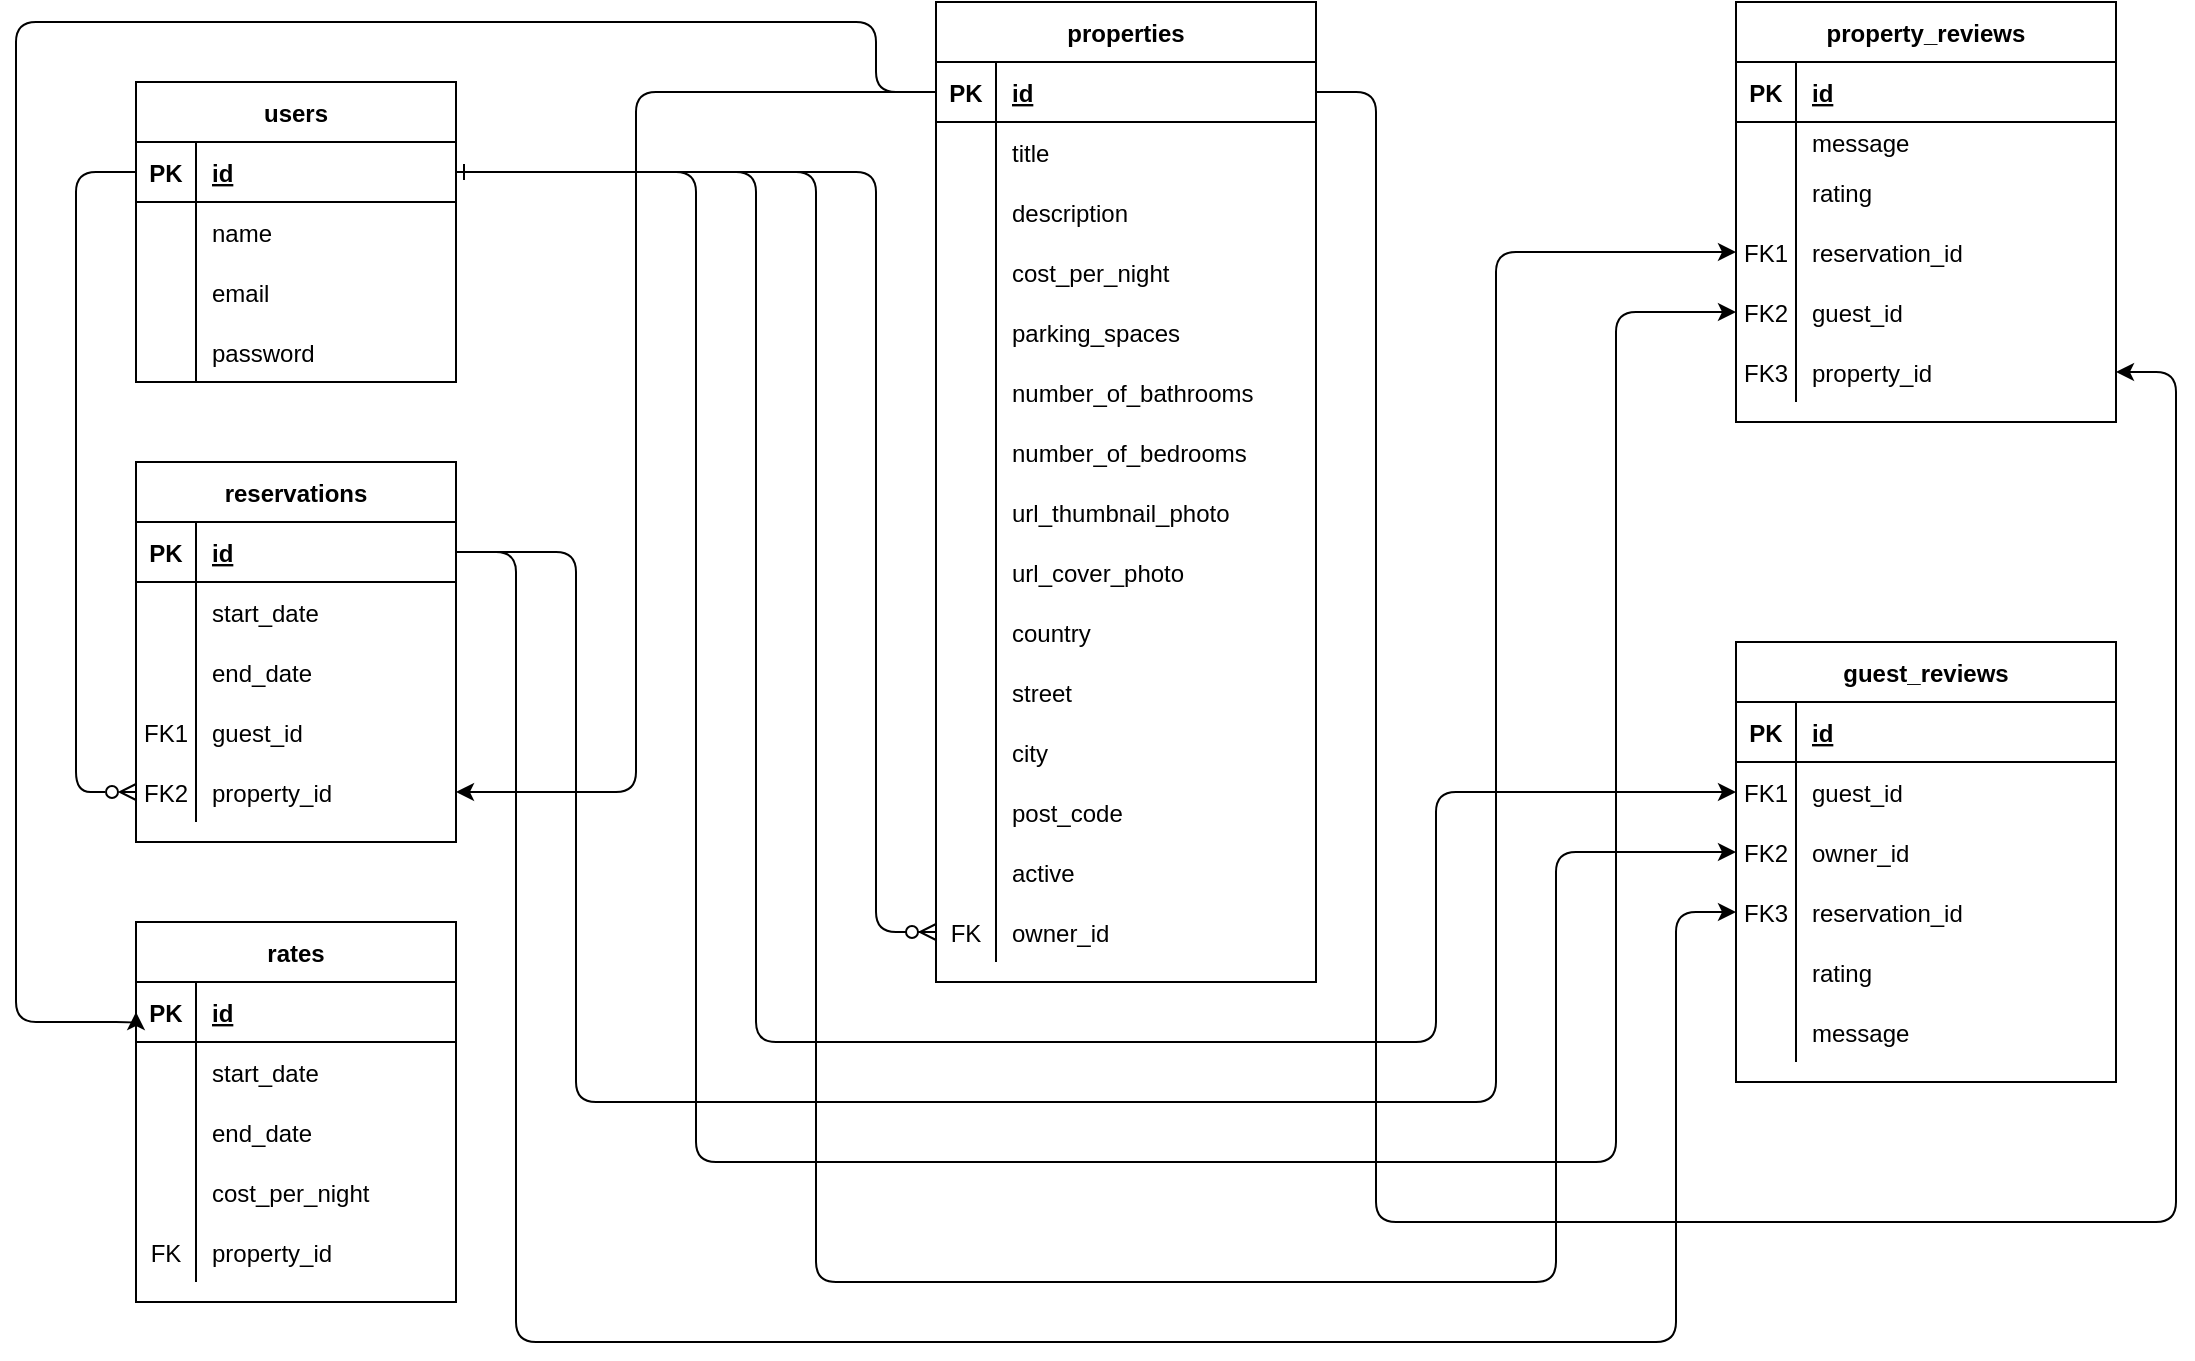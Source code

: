 <mxfile>
    <diagram id="R2lEEEUBdFMjLlhIrx00" name="Page-1">
        <mxGraphModel dx="1373" dy="667" grid="1" gridSize="10" guides="1" tooltips="1" connect="1" arrows="1" fold="1" page="1" pageScale="1" pageWidth="850" pageHeight="1100" math="0" shadow="0" extFonts="Permanent Marker^https://fonts.googleapis.com/css?family=Permanent+Marker">
            <root>
                <mxCell id="0"/>
                <mxCell id="1" parent="0"/>
                <mxCell id="C60WaBhR1Vm3Os5SXoCP-1" value="" style="edgeStyle=orthogonalEdgeStyle;endArrow=ERzeroToMany;startArrow=ERone;endFill=1;startFill=0;entryX=0;entryY=0.5;entryDx=0;entryDy=0;rounded=1;" parent="1" source="C60WaBhR1Vm3Os5SXoCP-68" target="C60WaBhR1Vm3Os5SXoCP-45" edge="1">
                    <mxGeometry width="100" height="100" relative="1" as="geometry">
                        <mxPoint x="340" y="790" as="sourcePoint"/>
                        <mxPoint x="440" y="690" as="targetPoint"/>
                        <Array as="points">
                            <mxPoint x="450" y="165"/>
                            <mxPoint x="450" y="545"/>
                        </Array>
                    </mxGeometry>
                </mxCell>
                <mxCell id="C60WaBhR1Vm3Os5SXoCP-2" value="properties" style="shape=table;startSize=30;container=1;collapsible=1;childLayout=tableLayout;fixedRows=1;rowLines=0;fontStyle=1;align=center;resizeLast=1;" parent="1" vertex="1">
                    <mxGeometry x="480" y="80" width="190" height="490" as="geometry"/>
                </mxCell>
                <mxCell id="C60WaBhR1Vm3Os5SXoCP-3" value="" style="shape=partialRectangle;collapsible=0;dropTarget=0;pointerEvents=0;fillColor=none;points=[[0,0.5],[1,0.5]];portConstraint=eastwest;top=0;left=0;right=0;bottom=1;" parent="C60WaBhR1Vm3Os5SXoCP-2" vertex="1">
                    <mxGeometry y="30" width="190" height="30" as="geometry"/>
                </mxCell>
                <mxCell id="C60WaBhR1Vm3Os5SXoCP-4" value="PK" style="shape=partialRectangle;overflow=hidden;connectable=0;fillColor=none;top=0;left=0;bottom=0;right=0;fontStyle=1;" parent="C60WaBhR1Vm3Os5SXoCP-3" vertex="1">
                    <mxGeometry width="30" height="30" as="geometry">
                        <mxRectangle width="30" height="30" as="alternateBounds"/>
                    </mxGeometry>
                </mxCell>
                <mxCell id="C60WaBhR1Vm3Os5SXoCP-5" value="id" style="shape=partialRectangle;overflow=hidden;connectable=0;fillColor=none;top=0;left=0;bottom=0;right=0;align=left;spacingLeft=6;fontStyle=5;" parent="C60WaBhR1Vm3Os5SXoCP-3" vertex="1">
                    <mxGeometry x="30" width="160" height="30" as="geometry">
                        <mxRectangle width="160" height="30" as="alternateBounds"/>
                    </mxGeometry>
                </mxCell>
                <mxCell id="C60WaBhR1Vm3Os5SXoCP-6" value="" style="shape=partialRectangle;collapsible=0;dropTarget=0;pointerEvents=0;fillColor=none;points=[[0,0.5],[1,0.5]];portConstraint=eastwest;top=0;left=0;right=0;bottom=0;" parent="C60WaBhR1Vm3Os5SXoCP-2" vertex="1">
                    <mxGeometry y="60" width="190" height="30" as="geometry"/>
                </mxCell>
                <mxCell id="C60WaBhR1Vm3Os5SXoCP-7" value="" style="shape=partialRectangle;overflow=hidden;connectable=0;fillColor=none;top=0;left=0;bottom=0;right=0;" parent="C60WaBhR1Vm3Os5SXoCP-6" vertex="1">
                    <mxGeometry width="30" height="30" as="geometry">
                        <mxRectangle width="30" height="30" as="alternateBounds"/>
                    </mxGeometry>
                </mxCell>
                <mxCell id="C60WaBhR1Vm3Os5SXoCP-8" value="title" style="shape=partialRectangle;overflow=hidden;connectable=0;fillColor=none;top=0;left=0;bottom=0;right=0;align=left;spacingLeft=6;" parent="C60WaBhR1Vm3Os5SXoCP-6" vertex="1">
                    <mxGeometry x="30" width="160" height="30" as="geometry">
                        <mxRectangle width="160" height="30" as="alternateBounds"/>
                    </mxGeometry>
                </mxCell>
                <mxCell id="C60WaBhR1Vm3Os5SXoCP-9" value="" style="shape=partialRectangle;collapsible=0;dropTarget=0;pointerEvents=0;fillColor=none;points=[[0,0.5],[1,0.5]];portConstraint=eastwest;top=0;left=0;right=0;bottom=0;" parent="C60WaBhR1Vm3Os5SXoCP-2" vertex="1">
                    <mxGeometry y="90" width="190" height="30" as="geometry"/>
                </mxCell>
                <mxCell id="C60WaBhR1Vm3Os5SXoCP-10" value="" style="shape=partialRectangle;overflow=hidden;connectable=0;fillColor=none;top=0;left=0;bottom=0;right=0;" parent="C60WaBhR1Vm3Os5SXoCP-9" vertex="1">
                    <mxGeometry width="30" height="30" as="geometry">
                        <mxRectangle width="30" height="30" as="alternateBounds"/>
                    </mxGeometry>
                </mxCell>
                <mxCell id="C60WaBhR1Vm3Os5SXoCP-11" value="description" style="shape=partialRectangle;overflow=hidden;connectable=0;fillColor=none;top=0;left=0;bottom=0;right=0;align=left;spacingLeft=6;" parent="C60WaBhR1Vm3Os5SXoCP-9" vertex="1">
                    <mxGeometry x="30" width="160" height="30" as="geometry">
                        <mxRectangle width="160" height="30" as="alternateBounds"/>
                    </mxGeometry>
                </mxCell>
                <mxCell id="C60WaBhR1Vm3Os5SXoCP-12" value="" style="shape=partialRectangle;collapsible=0;dropTarget=0;pointerEvents=0;fillColor=none;points=[[0,0.5],[1,0.5]];portConstraint=eastwest;top=0;left=0;right=0;bottom=0;" parent="C60WaBhR1Vm3Os5SXoCP-2" vertex="1">
                    <mxGeometry y="120" width="190" height="30" as="geometry"/>
                </mxCell>
                <mxCell id="C60WaBhR1Vm3Os5SXoCP-13" value="" style="shape=partialRectangle;overflow=hidden;connectable=0;fillColor=none;top=0;left=0;bottom=0;right=0;" parent="C60WaBhR1Vm3Os5SXoCP-12" vertex="1">
                    <mxGeometry width="30" height="30" as="geometry">
                        <mxRectangle width="30" height="30" as="alternateBounds"/>
                    </mxGeometry>
                </mxCell>
                <mxCell id="C60WaBhR1Vm3Os5SXoCP-14" value="cost_per_night" style="shape=partialRectangle;overflow=hidden;connectable=0;fillColor=none;top=0;left=0;bottom=0;right=0;align=left;spacingLeft=6;" parent="C60WaBhR1Vm3Os5SXoCP-12" vertex="1">
                    <mxGeometry x="30" width="160" height="30" as="geometry">
                        <mxRectangle width="160" height="30" as="alternateBounds"/>
                    </mxGeometry>
                </mxCell>
                <mxCell id="C60WaBhR1Vm3Os5SXoCP-15" value="" style="shape=partialRectangle;collapsible=0;dropTarget=0;pointerEvents=0;fillColor=none;points=[[0,0.5],[1,0.5]];portConstraint=eastwest;top=0;left=0;right=0;bottom=0;" parent="C60WaBhR1Vm3Os5SXoCP-2" vertex="1">
                    <mxGeometry y="150" width="190" height="30" as="geometry"/>
                </mxCell>
                <mxCell id="C60WaBhR1Vm3Os5SXoCP-16" value="" style="shape=partialRectangle;overflow=hidden;connectable=0;fillColor=none;top=0;left=0;bottom=0;right=0;" parent="C60WaBhR1Vm3Os5SXoCP-15" vertex="1">
                    <mxGeometry width="30" height="30" as="geometry">
                        <mxRectangle width="30" height="30" as="alternateBounds"/>
                    </mxGeometry>
                </mxCell>
                <mxCell id="C60WaBhR1Vm3Os5SXoCP-17" value="parking_spaces" style="shape=partialRectangle;overflow=hidden;connectable=0;fillColor=none;top=0;left=0;bottom=0;right=0;align=left;spacingLeft=6;" parent="C60WaBhR1Vm3Os5SXoCP-15" vertex="1">
                    <mxGeometry x="30" width="160" height="30" as="geometry">
                        <mxRectangle width="160" height="30" as="alternateBounds"/>
                    </mxGeometry>
                </mxCell>
                <mxCell id="C60WaBhR1Vm3Os5SXoCP-18" value="" style="shape=partialRectangle;collapsible=0;dropTarget=0;pointerEvents=0;fillColor=none;points=[[0,0.5],[1,0.5]];portConstraint=eastwest;top=0;left=0;right=0;bottom=0;" parent="C60WaBhR1Vm3Os5SXoCP-2" vertex="1">
                    <mxGeometry y="180" width="190" height="30" as="geometry"/>
                </mxCell>
                <mxCell id="C60WaBhR1Vm3Os5SXoCP-19" value="" style="shape=partialRectangle;overflow=hidden;connectable=0;fillColor=none;top=0;left=0;bottom=0;right=0;" parent="C60WaBhR1Vm3Os5SXoCP-18" vertex="1">
                    <mxGeometry width="30" height="30" as="geometry">
                        <mxRectangle width="30" height="30" as="alternateBounds"/>
                    </mxGeometry>
                </mxCell>
                <mxCell id="C60WaBhR1Vm3Os5SXoCP-20" value="number_of_bathrooms" style="shape=partialRectangle;overflow=hidden;connectable=0;fillColor=none;top=0;left=0;bottom=0;right=0;align=left;spacingLeft=6;" parent="C60WaBhR1Vm3Os5SXoCP-18" vertex="1">
                    <mxGeometry x="30" width="160" height="30" as="geometry">
                        <mxRectangle width="160" height="30" as="alternateBounds"/>
                    </mxGeometry>
                </mxCell>
                <mxCell id="C60WaBhR1Vm3Os5SXoCP-21" value="" style="shape=partialRectangle;collapsible=0;dropTarget=0;pointerEvents=0;fillColor=none;points=[[0,0.5],[1,0.5]];portConstraint=eastwest;top=0;left=0;right=0;bottom=0;" parent="C60WaBhR1Vm3Os5SXoCP-2" vertex="1">
                    <mxGeometry y="210" width="190" height="30" as="geometry"/>
                </mxCell>
                <mxCell id="C60WaBhR1Vm3Os5SXoCP-22" value="" style="shape=partialRectangle;overflow=hidden;connectable=0;fillColor=none;top=0;left=0;bottom=0;right=0;" parent="C60WaBhR1Vm3Os5SXoCP-21" vertex="1">
                    <mxGeometry width="30" height="30" as="geometry">
                        <mxRectangle width="30" height="30" as="alternateBounds"/>
                    </mxGeometry>
                </mxCell>
                <mxCell id="C60WaBhR1Vm3Os5SXoCP-23" value="number_of_bedrooms" style="shape=partialRectangle;overflow=hidden;connectable=0;fillColor=none;top=0;left=0;bottom=0;right=0;align=left;spacingLeft=6;" parent="C60WaBhR1Vm3Os5SXoCP-21" vertex="1">
                    <mxGeometry x="30" width="160" height="30" as="geometry">
                        <mxRectangle width="160" height="30" as="alternateBounds"/>
                    </mxGeometry>
                </mxCell>
                <mxCell id="C60WaBhR1Vm3Os5SXoCP-24" value="" style="shape=partialRectangle;collapsible=0;dropTarget=0;pointerEvents=0;fillColor=none;points=[[0,0.5],[1,0.5]];portConstraint=eastwest;top=0;left=0;right=0;bottom=0;" parent="C60WaBhR1Vm3Os5SXoCP-2" vertex="1">
                    <mxGeometry y="240" width="190" height="30" as="geometry"/>
                </mxCell>
                <mxCell id="C60WaBhR1Vm3Os5SXoCP-25" value="" style="shape=partialRectangle;overflow=hidden;connectable=0;fillColor=none;top=0;left=0;bottom=0;right=0;" parent="C60WaBhR1Vm3Os5SXoCP-24" vertex="1">
                    <mxGeometry width="30" height="30" as="geometry">
                        <mxRectangle width="30" height="30" as="alternateBounds"/>
                    </mxGeometry>
                </mxCell>
                <mxCell id="C60WaBhR1Vm3Os5SXoCP-26" value="url_thumbnail_photo" style="shape=partialRectangle;overflow=hidden;connectable=0;fillColor=none;top=0;left=0;bottom=0;right=0;align=left;spacingLeft=6;" parent="C60WaBhR1Vm3Os5SXoCP-24" vertex="1">
                    <mxGeometry x="30" width="160" height="30" as="geometry">
                        <mxRectangle width="160" height="30" as="alternateBounds"/>
                    </mxGeometry>
                </mxCell>
                <mxCell id="C60WaBhR1Vm3Os5SXoCP-27" value="" style="shape=partialRectangle;collapsible=0;dropTarget=0;pointerEvents=0;fillColor=none;points=[[0,0.5],[1,0.5]];portConstraint=eastwest;top=0;left=0;right=0;bottom=0;" parent="C60WaBhR1Vm3Os5SXoCP-2" vertex="1">
                    <mxGeometry y="270" width="190" height="30" as="geometry"/>
                </mxCell>
                <mxCell id="C60WaBhR1Vm3Os5SXoCP-28" value="" style="shape=partialRectangle;overflow=hidden;connectable=0;fillColor=none;top=0;left=0;bottom=0;right=0;" parent="C60WaBhR1Vm3Os5SXoCP-27" vertex="1">
                    <mxGeometry width="30" height="30" as="geometry">
                        <mxRectangle width="30" height="30" as="alternateBounds"/>
                    </mxGeometry>
                </mxCell>
                <mxCell id="C60WaBhR1Vm3Os5SXoCP-29" value="url_cover_photo" style="shape=partialRectangle;overflow=hidden;connectable=0;fillColor=none;top=0;left=0;bottom=0;right=0;align=left;spacingLeft=6;" parent="C60WaBhR1Vm3Os5SXoCP-27" vertex="1">
                    <mxGeometry x="30" width="160" height="30" as="geometry">
                        <mxRectangle width="160" height="30" as="alternateBounds"/>
                    </mxGeometry>
                </mxCell>
                <mxCell id="C60WaBhR1Vm3Os5SXoCP-30" value="" style="shape=partialRectangle;collapsible=0;dropTarget=0;pointerEvents=0;fillColor=none;points=[[0,0.5],[1,0.5]];portConstraint=eastwest;top=0;left=0;right=0;bottom=0;" parent="C60WaBhR1Vm3Os5SXoCP-2" vertex="1">
                    <mxGeometry y="300" width="190" height="30" as="geometry"/>
                </mxCell>
                <mxCell id="C60WaBhR1Vm3Os5SXoCP-31" value="" style="shape=partialRectangle;overflow=hidden;connectable=0;fillColor=none;top=0;left=0;bottom=0;right=0;" parent="C60WaBhR1Vm3Os5SXoCP-30" vertex="1">
                    <mxGeometry width="30" height="30" as="geometry">
                        <mxRectangle width="30" height="30" as="alternateBounds"/>
                    </mxGeometry>
                </mxCell>
                <mxCell id="C60WaBhR1Vm3Os5SXoCP-32" value="country" style="shape=partialRectangle;overflow=hidden;connectable=0;fillColor=none;top=0;left=0;bottom=0;right=0;align=left;spacingLeft=6;" parent="C60WaBhR1Vm3Os5SXoCP-30" vertex="1">
                    <mxGeometry x="30" width="160" height="30" as="geometry">
                        <mxRectangle width="160" height="30" as="alternateBounds"/>
                    </mxGeometry>
                </mxCell>
                <mxCell id="C60WaBhR1Vm3Os5SXoCP-33" value="" style="shape=partialRectangle;collapsible=0;dropTarget=0;pointerEvents=0;fillColor=none;points=[[0,0.5],[1,0.5]];portConstraint=eastwest;top=0;left=0;right=0;bottom=0;" parent="C60WaBhR1Vm3Os5SXoCP-2" vertex="1">
                    <mxGeometry y="330" width="190" height="30" as="geometry"/>
                </mxCell>
                <mxCell id="C60WaBhR1Vm3Os5SXoCP-34" value="" style="shape=partialRectangle;overflow=hidden;connectable=0;fillColor=none;top=0;left=0;bottom=0;right=0;" parent="C60WaBhR1Vm3Os5SXoCP-33" vertex="1">
                    <mxGeometry width="30" height="30" as="geometry">
                        <mxRectangle width="30" height="30" as="alternateBounds"/>
                    </mxGeometry>
                </mxCell>
                <mxCell id="C60WaBhR1Vm3Os5SXoCP-35" value="street" style="shape=partialRectangle;overflow=hidden;connectable=0;fillColor=none;top=0;left=0;bottom=0;right=0;align=left;spacingLeft=6;" parent="C60WaBhR1Vm3Os5SXoCP-33" vertex="1">
                    <mxGeometry x="30" width="160" height="30" as="geometry">
                        <mxRectangle width="160" height="30" as="alternateBounds"/>
                    </mxGeometry>
                </mxCell>
                <mxCell id="C60WaBhR1Vm3Os5SXoCP-36" value="" style="shape=partialRectangle;collapsible=0;dropTarget=0;pointerEvents=0;fillColor=none;points=[[0,0.5],[1,0.5]];portConstraint=eastwest;top=0;left=0;right=0;bottom=0;" parent="C60WaBhR1Vm3Os5SXoCP-2" vertex="1">
                    <mxGeometry y="360" width="190" height="30" as="geometry"/>
                </mxCell>
                <mxCell id="C60WaBhR1Vm3Os5SXoCP-37" value="" style="shape=partialRectangle;overflow=hidden;connectable=0;fillColor=none;top=0;left=0;bottom=0;right=0;" parent="C60WaBhR1Vm3Os5SXoCP-36" vertex="1">
                    <mxGeometry width="30" height="30" as="geometry">
                        <mxRectangle width="30" height="30" as="alternateBounds"/>
                    </mxGeometry>
                </mxCell>
                <mxCell id="C60WaBhR1Vm3Os5SXoCP-38" value="city" style="shape=partialRectangle;overflow=hidden;connectable=0;fillColor=none;top=0;left=0;bottom=0;right=0;align=left;spacingLeft=6;" parent="C60WaBhR1Vm3Os5SXoCP-36" vertex="1">
                    <mxGeometry x="30" width="160" height="30" as="geometry">
                        <mxRectangle width="160" height="30" as="alternateBounds"/>
                    </mxGeometry>
                </mxCell>
                <mxCell id="C60WaBhR1Vm3Os5SXoCP-39" value="" style="shape=partialRectangle;collapsible=0;dropTarget=0;pointerEvents=0;fillColor=none;points=[[0,0.5],[1,0.5]];portConstraint=eastwest;top=0;left=0;right=0;bottom=0;" parent="C60WaBhR1Vm3Os5SXoCP-2" vertex="1">
                    <mxGeometry y="390" width="190" height="30" as="geometry"/>
                </mxCell>
                <mxCell id="C60WaBhR1Vm3Os5SXoCP-40" value="" style="shape=partialRectangle;overflow=hidden;connectable=0;fillColor=none;top=0;left=0;bottom=0;right=0;" parent="C60WaBhR1Vm3Os5SXoCP-39" vertex="1">
                    <mxGeometry width="30" height="30" as="geometry">
                        <mxRectangle width="30" height="30" as="alternateBounds"/>
                    </mxGeometry>
                </mxCell>
                <mxCell id="C60WaBhR1Vm3Os5SXoCP-41" value="post_code" style="shape=partialRectangle;overflow=hidden;connectable=0;fillColor=none;top=0;left=0;bottom=0;right=0;align=left;spacingLeft=6;" parent="C60WaBhR1Vm3Os5SXoCP-39" vertex="1">
                    <mxGeometry x="30" width="160" height="30" as="geometry">
                        <mxRectangle width="160" height="30" as="alternateBounds"/>
                    </mxGeometry>
                </mxCell>
                <mxCell id="C60WaBhR1Vm3Os5SXoCP-42" value="" style="shape=partialRectangle;collapsible=0;dropTarget=0;pointerEvents=0;fillColor=none;points=[[0,0.5],[1,0.5]];portConstraint=eastwest;top=0;left=0;right=0;bottom=0;" parent="C60WaBhR1Vm3Os5SXoCP-2" vertex="1">
                    <mxGeometry y="420" width="190" height="30" as="geometry"/>
                </mxCell>
                <mxCell id="C60WaBhR1Vm3Os5SXoCP-43" value="" style="shape=partialRectangle;overflow=hidden;connectable=0;fillColor=none;top=0;left=0;bottom=0;right=0;" parent="C60WaBhR1Vm3Os5SXoCP-42" vertex="1">
                    <mxGeometry width="30" height="30" as="geometry">
                        <mxRectangle width="30" height="30" as="alternateBounds"/>
                    </mxGeometry>
                </mxCell>
                <mxCell id="C60WaBhR1Vm3Os5SXoCP-44" value="active" style="shape=partialRectangle;overflow=hidden;connectable=0;fillColor=none;top=0;left=0;bottom=0;right=0;align=left;spacingLeft=6;" parent="C60WaBhR1Vm3Os5SXoCP-42" vertex="1">
                    <mxGeometry x="30" width="160" height="30" as="geometry">
                        <mxRectangle width="160" height="30" as="alternateBounds"/>
                    </mxGeometry>
                </mxCell>
                <mxCell id="C60WaBhR1Vm3Os5SXoCP-45" value="" style="shape=partialRectangle;collapsible=0;dropTarget=0;pointerEvents=0;fillColor=none;points=[[0,0.5],[1,0.5]];portConstraint=eastwest;top=0;left=0;right=0;bottom=0;" parent="C60WaBhR1Vm3Os5SXoCP-2" vertex="1">
                    <mxGeometry y="450" width="190" height="30" as="geometry"/>
                </mxCell>
                <mxCell id="C60WaBhR1Vm3Os5SXoCP-46" value="FK" style="shape=partialRectangle;overflow=hidden;connectable=0;fillColor=none;top=0;left=0;bottom=0;right=0;" parent="C60WaBhR1Vm3Os5SXoCP-45" vertex="1">
                    <mxGeometry width="30" height="30" as="geometry">
                        <mxRectangle width="30" height="30" as="alternateBounds"/>
                    </mxGeometry>
                </mxCell>
                <mxCell id="C60WaBhR1Vm3Os5SXoCP-47" value="owner_id" style="shape=partialRectangle;overflow=hidden;connectable=0;fillColor=none;top=0;left=0;bottom=0;right=0;align=left;spacingLeft=6;" parent="C60WaBhR1Vm3Os5SXoCP-45" vertex="1">
                    <mxGeometry x="30" width="160" height="30" as="geometry">
                        <mxRectangle width="160" height="30" as="alternateBounds"/>
                    </mxGeometry>
                </mxCell>
                <mxCell id="C60WaBhR1Vm3Os5SXoCP-48" value="property_reviews" style="shape=table;startSize=30;container=1;collapsible=1;childLayout=tableLayout;fixedRows=1;rowLines=0;fontStyle=1;align=center;resizeLast=1;" parent="1" vertex="1">
                    <mxGeometry x="880" y="80" width="190" height="210" as="geometry"/>
                </mxCell>
                <mxCell id="C60WaBhR1Vm3Os5SXoCP-49" value="" style="shape=partialRectangle;collapsible=0;dropTarget=0;pointerEvents=0;fillColor=none;points=[[0,0.5],[1,0.5]];portConstraint=eastwest;top=0;left=0;right=0;bottom=1;" parent="C60WaBhR1Vm3Os5SXoCP-48" vertex="1">
                    <mxGeometry y="30" width="190" height="30" as="geometry"/>
                </mxCell>
                <mxCell id="C60WaBhR1Vm3Os5SXoCP-50" value="PK" style="shape=partialRectangle;overflow=hidden;connectable=0;fillColor=none;top=0;left=0;bottom=0;right=0;fontStyle=1;" parent="C60WaBhR1Vm3Os5SXoCP-49" vertex="1">
                    <mxGeometry width="30" height="30" as="geometry">
                        <mxRectangle width="30" height="30" as="alternateBounds"/>
                    </mxGeometry>
                </mxCell>
                <mxCell id="C60WaBhR1Vm3Os5SXoCP-51" value="id" style="shape=partialRectangle;overflow=hidden;connectable=0;fillColor=none;top=0;left=0;bottom=0;right=0;align=left;spacingLeft=6;fontStyle=5;" parent="C60WaBhR1Vm3Os5SXoCP-49" vertex="1">
                    <mxGeometry x="30" width="160" height="30" as="geometry">
                        <mxRectangle width="160" height="30" as="alternateBounds"/>
                    </mxGeometry>
                </mxCell>
                <mxCell id="C60WaBhR1Vm3Os5SXoCP-52" value="" style="shape=partialRectangle;collapsible=0;dropTarget=0;pointerEvents=0;fillColor=none;points=[[0,0.5],[1,0.5]];portConstraint=eastwest;top=0;left=0;right=0;bottom=0;" parent="C60WaBhR1Vm3Os5SXoCP-48" vertex="1">
                    <mxGeometry y="60" width="190" height="20" as="geometry"/>
                </mxCell>
                <mxCell id="C60WaBhR1Vm3Os5SXoCP-53" value="" style="shape=partialRectangle;overflow=hidden;connectable=0;fillColor=none;top=0;left=0;bottom=0;right=0;" parent="C60WaBhR1Vm3Os5SXoCP-52" vertex="1">
                    <mxGeometry width="30" height="20" as="geometry">
                        <mxRectangle width="30" height="20" as="alternateBounds"/>
                    </mxGeometry>
                </mxCell>
                <mxCell id="C60WaBhR1Vm3Os5SXoCP-54" value="message" style="shape=partialRectangle;overflow=hidden;connectable=0;fillColor=none;top=0;left=0;bottom=0;right=0;align=left;spacingLeft=6;" parent="C60WaBhR1Vm3Os5SXoCP-52" vertex="1">
                    <mxGeometry x="30" width="160" height="20" as="geometry">
                        <mxRectangle width="160" height="20" as="alternateBounds"/>
                    </mxGeometry>
                </mxCell>
                <mxCell id="C60WaBhR1Vm3Os5SXoCP-55" value="" style="shape=partialRectangle;collapsible=0;dropTarget=0;pointerEvents=0;fillColor=none;points=[[0,0.5],[1,0.5]];portConstraint=eastwest;top=0;left=0;right=0;bottom=0;" parent="C60WaBhR1Vm3Os5SXoCP-48" vertex="1">
                    <mxGeometry y="80" width="190" height="30" as="geometry"/>
                </mxCell>
                <mxCell id="C60WaBhR1Vm3Os5SXoCP-56" value="" style="shape=partialRectangle;overflow=hidden;connectable=0;fillColor=none;top=0;left=0;bottom=0;right=0;" parent="C60WaBhR1Vm3Os5SXoCP-55" vertex="1">
                    <mxGeometry width="30" height="30" as="geometry">
                        <mxRectangle width="30" height="30" as="alternateBounds"/>
                    </mxGeometry>
                </mxCell>
                <mxCell id="C60WaBhR1Vm3Os5SXoCP-57" value="rating" style="shape=partialRectangle;overflow=hidden;connectable=0;fillColor=none;top=0;left=0;bottom=0;right=0;align=left;spacingLeft=6;" parent="C60WaBhR1Vm3Os5SXoCP-55" vertex="1">
                    <mxGeometry x="30" width="160" height="30" as="geometry">
                        <mxRectangle width="160" height="30" as="alternateBounds"/>
                    </mxGeometry>
                </mxCell>
                <mxCell id="C60WaBhR1Vm3Os5SXoCP-58" value="" style="shape=partialRectangle;collapsible=0;dropTarget=0;pointerEvents=0;fillColor=none;points=[[0,0.5],[1,0.5]];portConstraint=eastwest;top=0;left=0;right=0;bottom=0;" parent="C60WaBhR1Vm3Os5SXoCP-48" vertex="1">
                    <mxGeometry y="110" width="190" height="30" as="geometry"/>
                </mxCell>
                <mxCell id="C60WaBhR1Vm3Os5SXoCP-59" value="FK1" style="shape=partialRectangle;overflow=hidden;connectable=0;fillColor=none;top=0;left=0;bottom=0;right=0;" parent="C60WaBhR1Vm3Os5SXoCP-58" vertex="1">
                    <mxGeometry width="30" height="30" as="geometry">
                        <mxRectangle width="30" height="30" as="alternateBounds"/>
                    </mxGeometry>
                </mxCell>
                <mxCell id="C60WaBhR1Vm3Os5SXoCP-60" value="reservation_id" style="shape=partialRectangle;overflow=hidden;connectable=0;fillColor=none;top=0;left=0;bottom=0;right=0;align=left;spacingLeft=6;" parent="C60WaBhR1Vm3Os5SXoCP-58" vertex="1">
                    <mxGeometry x="30" width="160" height="30" as="geometry">
                        <mxRectangle width="160" height="30" as="alternateBounds"/>
                    </mxGeometry>
                </mxCell>
                <mxCell id="C60WaBhR1Vm3Os5SXoCP-61" value="" style="shape=partialRectangle;collapsible=0;dropTarget=0;pointerEvents=0;fillColor=none;points=[[0,0.5],[1,0.5]];portConstraint=eastwest;top=0;left=0;right=0;bottom=0;" parent="C60WaBhR1Vm3Os5SXoCP-48" vertex="1">
                    <mxGeometry y="140" width="190" height="30" as="geometry"/>
                </mxCell>
                <mxCell id="C60WaBhR1Vm3Os5SXoCP-62" value="FK2" style="shape=partialRectangle;overflow=hidden;connectable=0;fillColor=none;top=0;left=0;bottom=0;right=0;" parent="C60WaBhR1Vm3Os5SXoCP-61" vertex="1">
                    <mxGeometry width="30" height="30" as="geometry">
                        <mxRectangle width="30" height="30" as="alternateBounds"/>
                    </mxGeometry>
                </mxCell>
                <mxCell id="C60WaBhR1Vm3Os5SXoCP-63" value="guest_id" style="shape=partialRectangle;overflow=hidden;connectable=0;fillColor=none;top=0;left=0;bottom=0;right=0;align=left;spacingLeft=6;" parent="C60WaBhR1Vm3Os5SXoCP-61" vertex="1">
                    <mxGeometry x="30" width="160" height="30" as="geometry">
                        <mxRectangle width="160" height="30" as="alternateBounds"/>
                    </mxGeometry>
                </mxCell>
                <mxCell id="C60WaBhR1Vm3Os5SXoCP-64" value="" style="shape=partialRectangle;collapsible=0;dropTarget=0;pointerEvents=0;fillColor=none;points=[[0,0.5],[1,0.5]];portConstraint=eastwest;top=0;left=0;right=0;bottom=0;" parent="C60WaBhR1Vm3Os5SXoCP-48" vertex="1">
                    <mxGeometry y="170" width="190" height="30" as="geometry"/>
                </mxCell>
                <mxCell id="C60WaBhR1Vm3Os5SXoCP-65" value="FK3" style="shape=partialRectangle;overflow=hidden;connectable=0;fillColor=none;top=0;left=0;bottom=0;right=0;" parent="C60WaBhR1Vm3Os5SXoCP-64" vertex="1">
                    <mxGeometry width="30" height="30" as="geometry">
                        <mxRectangle width="30" height="30" as="alternateBounds"/>
                    </mxGeometry>
                </mxCell>
                <mxCell id="C60WaBhR1Vm3Os5SXoCP-66" value="property_id" style="shape=partialRectangle;overflow=hidden;connectable=0;fillColor=none;top=0;left=0;bottom=0;right=0;align=left;spacingLeft=6;" parent="C60WaBhR1Vm3Os5SXoCP-64" vertex="1">
                    <mxGeometry x="30" width="160" height="30" as="geometry">
                        <mxRectangle width="160" height="30" as="alternateBounds"/>
                    </mxGeometry>
                </mxCell>
                <mxCell id="C60WaBhR1Vm3Os5SXoCP-67" value="users" style="shape=table;startSize=30;container=1;collapsible=1;childLayout=tableLayout;fixedRows=1;rowLines=0;fontStyle=1;align=center;resizeLast=1;" parent="1" vertex="1">
                    <mxGeometry x="80" y="120" width="160" height="150" as="geometry"/>
                </mxCell>
                <mxCell id="C60WaBhR1Vm3Os5SXoCP-68" value="" style="shape=partialRectangle;collapsible=0;dropTarget=0;pointerEvents=0;fillColor=none;points=[[0,0.5],[1,0.5]];portConstraint=eastwest;top=0;left=0;right=0;bottom=1;" parent="C60WaBhR1Vm3Os5SXoCP-67" vertex="1">
                    <mxGeometry y="30" width="160" height="30" as="geometry"/>
                </mxCell>
                <mxCell id="C60WaBhR1Vm3Os5SXoCP-69" value="PK" style="shape=partialRectangle;overflow=hidden;connectable=0;fillColor=none;top=0;left=0;bottom=0;right=0;fontStyle=1;" parent="C60WaBhR1Vm3Os5SXoCP-68" vertex="1">
                    <mxGeometry width="30" height="30" as="geometry">
                        <mxRectangle width="30" height="30" as="alternateBounds"/>
                    </mxGeometry>
                </mxCell>
                <mxCell id="C60WaBhR1Vm3Os5SXoCP-70" value="id" style="shape=partialRectangle;overflow=hidden;connectable=0;fillColor=none;top=0;left=0;bottom=0;right=0;align=left;spacingLeft=6;fontStyle=5;" parent="C60WaBhR1Vm3Os5SXoCP-68" vertex="1">
                    <mxGeometry x="30" width="130" height="30" as="geometry">
                        <mxRectangle width="130" height="30" as="alternateBounds"/>
                    </mxGeometry>
                </mxCell>
                <mxCell id="C60WaBhR1Vm3Os5SXoCP-71" value="" style="shape=partialRectangle;collapsible=0;dropTarget=0;pointerEvents=0;fillColor=none;points=[[0,0.5],[1,0.5]];portConstraint=eastwest;top=0;left=0;right=0;bottom=0;" parent="C60WaBhR1Vm3Os5SXoCP-67" vertex="1">
                    <mxGeometry y="60" width="160" height="30" as="geometry"/>
                </mxCell>
                <mxCell id="C60WaBhR1Vm3Os5SXoCP-72" value="" style="shape=partialRectangle;overflow=hidden;connectable=0;fillColor=none;top=0;left=0;bottom=0;right=0;" parent="C60WaBhR1Vm3Os5SXoCP-71" vertex="1">
                    <mxGeometry width="30" height="30" as="geometry">
                        <mxRectangle width="30" height="30" as="alternateBounds"/>
                    </mxGeometry>
                </mxCell>
                <mxCell id="C60WaBhR1Vm3Os5SXoCP-73" value="name" style="shape=partialRectangle;overflow=hidden;connectable=0;fillColor=none;top=0;left=0;bottom=0;right=0;align=left;spacingLeft=6;" parent="C60WaBhR1Vm3Os5SXoCP-71" vertex="1">
                    <mxGeometry x="30" width="130" height="30" as="geometry">
                        <mxRectangle width="130" height="30" as="alternateBounds"/>
                    </mxGeometry>
                </mxCell>
                <mxCell id="C60WaBhR1Vm3Os5SXoCP-74" value="" style="shape=partialRectangle;collapsible=0;dropTarget=0;pointerEvents=0;fillColor=none;points=[[0,0.5],[1,0.5]];portConstraint=eastwest;top=0;left=0;right=0;bottom=0;" parent="C60WaBhR1Vm3Os5SXoCP-67" vertex="1">
                    <mxGeometry y="90" width="160" height="30" as="geometry"/>
                </mxCell>
                <mxCell id="C60WaBhR1Vm3Os5SXoCP-75" value="" style="shape=partialRectangle;overflow=hidden;connectable=0;fillColor=none;top=0;left=0;bottom=0;right=0;" parent="C60WaBhR1Vm3Os5SXoCP-74" vertex="1">
                    <mxGeometry width="30" height="30" as="geometry">
                        <mxRectangle width="30" height="30" as="alternateBounds"/>
                    </mxGeometry>
                </mxCell>
                <mxCell id="C60WaBhR1Vm3Os5SXoCP-76" value="email" style="shape=partialRectangle;overflow=hidden;connectable=0;fillColor=none;top=0;left=0;bottom=0;right=0;align=left;spacingLeft=6;" parent="C60WaBhR1Vm3Os5SXoCP-74" vertex="1">
                    <mxGeometry x="30" width="130" height="30" as="geometry">
                        <mxRectangle width="130" height="30" as="alternateBounds"/>
                    </mxGeometry>
                </mxCell>
                <mxCell id="C60WaBhR1Vm3Os5SXoCP-77" value="" style="shape=partialRectangle;collapsible=0;dropTarget=0;pointerEvents=0;fillColor=none;points=[[0,0.5],[1,0.5]];portConstraint=eastwest;top=0;left=0;right=0;bottom=0;" parent="C60WaBhR1Vm3Os5SXoCP-67" vertex="1">
                    <mxGeometry y="120" width="160" height="30" as="geometry"/>
                </mxCell>
                <mxCell id="C60WaBhR1Vm3Os5SXoCP-78" value="" style="shape=partialRectangle;overflow=hidden;connectable=0;fillColor=none;top=0;left=0;bottom=0;right=0;" parent="C60WaBhR1Vm3Os5SXoCP-77" vertex="1">
                    <mxGeometry width="30" height="30" as="geometry">
                        <mxRectangle width="30" height="30" as="alternateBounds"/>
                    </mxGeometry>
                </mxCell>
                <mxCell id="C60WaBhR1Vm3Os5SXoCP-79" value="password" style="shape=partialRectangle;overflow=hidden;connectable=0;fillColor=none;top=0;left=0;bottom=0;right=0;align=left;spacingLeft=6;" parent="C60WaBhR1Vm3Os5SXoCP-77" vertex="1">
                    <mxGeometry x="30" width="130" height="30" as="geometry">
                        <mxRectangle width="130" height="30" as="alternateBounds"/>
                    </mxGeometry>
                </mxCell>
                <mxCell id="C60WaBhR1Vm3Os5SXoCP-80" value="reservations" style="shape=table;startSize=30;container=1;collapsible=1;childLayout=tableLayout;fixedRows=1;rowLines=0;fontStyle=1;align=center;resizeLast=1;" parent="1" vertex="1">
                    <mxGeometry x="80" y="310" width="160" height="190" as="geometry"/>
                </mxCell>
                <mxCell id="C60WaBhR1Vm3Os5SXoCP-81" value="" style="shape=partialRectangle;collapsible=0;dropTarget=0;pointerEvents=0;fillColor=none;points=[[0,0.5],[1,0.5]];portConstraint=eastwest;top=0;left=0;right=0;bottom=1;" parent="C60WaBhR1Vm3Os5SXoCP-80" vertex="1">
                    <mxGeometry y="30" width="160" height="30" as="geometry"/>
                </mxCell>
                <mxCell id="C60WaBhR1Vm3Os5SXoCP-82" value="PK" style="shape=partialRectangle;overflow=hidden;connectable=0;fillColor=none;top=0;left=0;bottom=0;right=0;fontStyle=1;" parent="C60WaBhR1Vm3Os5SXoCP-81" vertex="1">
                    <mxGeometry width="30" height="30" as="geometry">
                        <mxRectangle width="30" height="30" as="alternateBounds"/>
                    </mxGeometry>
                </mxCell>
                <mxCell id="C60WaBhR1Vm3Os5SXoCP-83" value="id" style="shape=partialRectangle;overflow=hidden;connectable=0;fillColor=none;top=0;left=0;bottom=0;right=0;align=left;spacingLeft=6;fontStyle=5;" parent="C60WaBhR1Vm3Os5SXoCP-81" vertex="1">
                    <mxGeometry x="30" width="130" height="30" as="geometry">
                        <mxRectangle width="130" height="30" as="alternateBounds"/>
                    </mxGeometry>
                </mxCell>
                <mxCell id="C60WaBhR1Vm3Os5SXoCP-84" value="" style="shape=partialRectangle;collapsible=0;dropTarget=0;pointerEvents=0;fillColor=none;points=[[0,0.5],[1,0.5]];portConstraint=eastwest;top=0;left=0;right=0;bottom=0;" parent="C60WaBhR1Vm3Os5SXoCP-80" vertex="1">
                    <mxGeometry y="60" width="160" height="30" as="geometry"/>
                </mxCell>
                <mxCell id="C60WaBhR1Vm3Os5SXoCP-85" value="" style="shape=partialRectangle;overflow=hidden;connectable=0;fillColor=none;top=0;left=0;bottom=0;right=0;" parent="C60WaBhR1Vm3Os5SXoCP-84" vertex="1">
                    <mxGeometry width="30" height="30" as="geometry">
                        <mxRectangle width="30" height="30" as="alternateBounds"/>
                    </mxGeometry>
                </mxCell>
                <mxCell id="C60WaBhR1Vm3Os5SXoCP-86" value="start_date" style="shape=partialRectangle;overflow=hidden;connectable=0;fillColor=none;top=0;left=0;bottom=0;right=0;align=left;spacingLeft=6;" parent="C60WaBhR1Vm3Os5SXoCP-84" vertex="1">
                    <mxGeometry x="30" width="130" height="30" as="geometry">
                        <mxRectangle width="130" height="30" as="alternateBounds"/>
                    </mxGeometry>
                </mxCell>
                <mxCell id="C60WaBhR1Vm3Os5SXoCP-87" value="" style="shape=partialRectangle;collapsible=0;dropTarget=0;pointerEvents=0;fillColor=none;points=[[0,0.5],[1,0.5]];portConstraint=eastwest;top=0;left=0;right=0;bottom=0;" parent="C60WaBhR1Vm3Os5SXoCP-80" vertex="1">
                    <mxGeometry y="90" width="160" height="30" as="geometry"/>
                </mxCell>
                <mxCell id="C60WaBhR1Vm3Os5SXoCP-88" value="" style="shape=partialRectangle;overflow=hidden;connectable=0;fillColor=none;top=0;left=0;bottom=0;right=0;" parent="C60WaBhR1Vm3Os5SXoCP-87" vertex="1">
                    <mxGeometry width="30" height="30" as="geometry">
                        <mxRectangle width="30" height="30" as="alternateBounds"/>
                    </mxGeometry>
                </mxCell>
                <mxCell id="C60WaBhR1Vm3Os5SXoCP-89" value="end_date" style="shape=partialRectangle;overflow=hidden;connectable=0;fillColor=none;top=0;left=0;bottom=0;right=0;align=left;spacingLeft=6;" parent="C60WaBhR1Vm3Os5SXoCP-87" vertex="1">
                    <mxGeometry x="30" width="130" height="30" as="geometry">
                        <mxRectangle width="130" height="30" as="alternateBounds"/>
                    </mxGeometry>
                </mxCell>
                <mxCell id="C60WaBhR1Vm3Os5SXoCP-90" value="" style="shape=partialRectangle;collapsible=0;dropTarget=0;pointerEvents=0;fillColor=none;points=[[0,0.5],[1,0.5]];portConstraint=eastwest;top=0;left=0;right=0;bottom=0;" parent="C60WaBhR1Vm3Os5SXoCP-80" vertex="1">
                    <mxGeometry y="120" width="160" height="30" as="geometry"/>
                </mxCell>
                <mxCell id="C60WaBhR1Vm3Os5SXoCP-91" value="FK1" style="shape=partialRectangle;overflow=hidden;connectable=0;fillColor=none;top=0;left=0;bottom=0;right=0;" parent="C60WaBhR1Vm3Os5SXoCP-90" vertex="1">
                    <mxGeometry width="30" height="30" as="geometry">
                        <mxRectangle width="30" height="30" as="alternateBounds"/>
                    </mxGeometry>
                </mxCell>
                <mxCell id="C60WaBhR1Vm3Os5SXoCP-92" value="guest_id" style="shape=partialRectangle;overflow=hidden;connectable=0;fillColor=none;top=0;left=0;bottom=0;right=0;align=left;spacingLeft=6;" parent="C60WaBhR1Vm3Os5SXoCP-90" vertex="1">
                    <mxGeometry x="30" width="130" height="30" as="geometry">
                        <mxRectangle width="130" height="30" as="alternateBounds"/>
                    </mxGeometry>
                </mxCell>
                <mxCell id="C60WaBhR1Vm3Os5SXoCP-93" value="" style="shape=partialRectangle;collapsible=0;dropTarget=0;pointerEvents=0;fillColor=none;points=[[0,0.5],[1,0.5]];portConstraint=eastwest;top=0;left=0;right=0;bottom=0;" parent="C60WaBhR1Vm3Os5SXoCP-80" vertex="1">
                    <mxGeometry y="150" width="160" height="30" as="geometry"/>
                </mxCell>
                <mxCell id="C60WaBhR1Vm3Os5SXoCP-94" value="FK2" style="shape=partialRectangle;overflow=hidden;connectable=0;fillColor=none;top=0;left=0;bottom=0;right=0;" parent="C60WaBhR1Vm3Os5SXoCP-93" vertex="1">
                    <mxGeometry width="30" height="30" as="geometry">
                        <mxRectangle width="30" height="30" as="alternateBounds"/>
                    </mxGeometry>
                </mxCell>
                <mxCell id="C60WaBhR1Vm3Os5SXoCP-95" value="property_id" style="shape=partialRectangle;overflow=hidden;connectable=0;fillColor=none;top=0;left=0;bottom=0;right=0;align=left;spacingLeft=6;" parent="C60WaBhR1Vm3Os5SXoCP-93" vertex="1">
                    <mxGeometry x="30" width="130" height="30" as="geometry">
                        <mxRectangle width="130" height="30" as="alternateBounds"/>
                    </mxGeometry>
                </mxCell>
                <mxCell id="C60WaBhR1Vm3Os5SXoCP-96" style="edgeStyle=orthogonalEdgeStyle;rounded=1;orthogonalLoop=1;jettySize=auto;html=1;exitX=0;exitY=0.5;exitDx=0;exitDy=0;endArrow=ERzeroToMany;endFill=0;entryX=0;entryY=0.5;entryDx=0;entryDy=0;" parent="1" source="C60WaBhR1Vm3Os5SXoCP-68" target="C60WaBhR1Vm3Os5SXoCP-93" edge="1">
                    <mxGeometry relative="1" as="geometry">
                        <Array as="points">
                            <mxPoint x="50" y="165"/>
                            <mxPoint x="50" y="475"/>
                        </Array>
                    </mxGeometry>
                </mxCell>
                <mxCell id="C60WaBhR1Vm3Os5SXoCP-97" style="edgeStyle=orthogonalEdgeStyle;rounded=1;orthogonalLoop=1;jettySize=auto;html=1;exitX=0;exitY=0.5;exitDx=0;exitDy=0;entryX=1;entryY=0.5;entryDx=0;entryDy=0;" parent="1" source="C60WaBhR1Vm3Os5SXoCP-3" target="C60WaBhR1Vm3Os5SXoCP-93" edge="1">
                    <mxGeometry relative="1" as="geometry">
                        <Array as="points">
                            <mxPoint x="330" y="125"/>
                            <mxPoint x="330" y="475"/>
                        </Array>
                    </mxGeometry>
                </mxCell>
                <mxCell id="C60WaBhR1Vm3Os5SXoCP-98" style="edgeStyle=orthogonalEdgeStyle;rounded=1;orthogonalLoop=1;jettySize=auto;html=1;exitX=1;exitY=0.5;exitDx=0;exitDy=0;entryX=0;entryY=0.5;entryDx=0;entryDy=0;" parent="1" source="C60WaBhR1Vm3Os5SXoCP-81" target="C60WaBhR1Vm3Os5SXoCP-58" edge="1">
                    <mxGeometry relative="1" as="geometry">
                        <Array as="points">
                            <mxPoint x="300" y="355"/>
                            <mxPoint x="300" y="630"/>
                            <mxPoint x="760" y="630"/>
                            <mxPoint x="760" y="205"/>
                        </Array>
                    </mxGeometry>
                </mxCell>
                <mxCell id="C60WaBhR1Vm3Os5SXoCP-99" style="edgeStyle=orthogonalEdgeStyle;rounded=1;orthogonalLoop=1;jettySize=auto;html=1;exitX=1;exitY=0.5;exitDx=0;exitDy=0;entryX=1;entryY=0.5;entryDx=0;entryDy=0;endArrow=classic;endFill=1;" parent="1" source="C60WaBhR1Vm3Os5SXoCP-3" target="C60WaBhR1Vm3Os5SXoCP-64" edge="1">
                    <mxGeometry relative="1" as="geometry">
                        <Array as="points">
                            <mxPoint x="700" y="125"/>
                            <mxPoint x="700" y="690"/>
                            <mxPoint x="1100" y="690"/>
                            <mxPoint x="1100" y="265"/>
                        </Array>
                    </mxGeometry>
                </mxCell>
                <mxCell id="C60WaBhR1Vm3Os5SXoCP-100" style="edgeStyle=orthogonalEdgeStyle;rounded=1;orthogonalLoop=1;jettySize=auto;html=1;exitX=1;exitY=0.5;exitDx=0;exitDy=0;endArrow=classic;endFill=1;" parent="1" source="C60WaBhR1Vm3Os5SXoCP-68" target="C60WaBhR1Vm3Os5SXoCP-61" edge="1">
                    <mxGeometry relative="1" as="geometry">
                        <Array as="points">
                            <mxPoint x="360" y="165"/>
                            <mxPoint x="360" y="660"/>
                            <mxPoint x="820" y="660"/>
                            <mxPoint x="820" y="235"/>
                        </Array>
                    </mxGeometry>
                </mxCell>
                <mxCell id="C60WaBhR1Vm3Os5SXoCP-101" value="rates" style="shape=table;startSize=30;container=1;collapsible=1;childLayout=tableLayout;fixedRows=1;rowLines=0;fontStyle=1;align=center;resizeLast=1;" parent="1" vertex="1">
                    <mxGeometry x="80" y="540" width="160" height="190" as="geometry"/>
                </mxCell>
                <mxCell id="C60WaBhR1Vm3Os5SXoCP-102" value="" style="shape=partialRectangle;collapsible=0;dropTarget=0;pointerEvents=0;fillColor=none;points=[[0,0.5],[1,0.5]];portConstraint=eastwest;top=0;left=0;right=0;bottom=1;" parent="C60WaBhR1Vm3Os5SXoCP-101" vertex="1">
                    <mxGeometry y="30" width="160" height="30" as="geometry"/>
                </mxCell>
                <mxCell id="C60WaBhR1Vm3Os5SXoCP-103" value="PK" style="shape=partialRectangle;overflow=hidden;connectable=0;fillColor=none;top=0;left=0;bottom=0;right=0;fontStyle=1;" parent="C60WaBhR1Vm3Os5SXoCP-102" vertex="1">
                    <mxGeometry width="30" height="30" as="geometry">
                        <mxRectangle width="30" height="30" as="alternateBounds"/>
                    </mxGeometry>
                </mxCell>
                <mxCell id="C60WaBhR1Vm3Os5SXoCP-104" value="id" style="shape=partialRectangle;overflow=hidden;connectable=0;fillColor=none;top=0;left=0;bottom=0;right=0;align=left;spacingLeft=6;fontStyle=5;" parent="C60WaBhR1Vm3Os5SXoCP-102" vertex="1">
                    <mxGeometry x="30" width="130" height="30" as="geometry">
                        <mxRectangle width="130" height="30" as="alternateBounds"/>
                    </mxGeometry>
                </mxCell>
                <mxCell id="C60WaBhR1Vm3Os5SXoCP-105" value="" style="shape=partialRectangle;collapsible=0;dropTarget=0;pointerEvents=0;fillColor=none;points=[[0,0.5],[1,0.5]];portConstraint=eastwest;top=0;left=0;right=0;bottom=0;" parent="C60WaBhR1Vm3Os5SXoCP-101" vertex="1">
                    <mxGeometry y="60" width="160" height="30" as="geometry"/>
                </mxCell>
                <mxCell id="C60WaBhR1Vm3Os5SXoCP-106" value="" style="shape=partialRectangle;overflow=hidden;connectable=0;fillColor=none;top=0;left=0;bottom=0;right=0;" parent="C60WaBhR1Vm3Os5SXoCP-105" vertex="1">
                    <mxGeometry width="30" height="30" as="geometry">
                        <mxRectangle width="30" height="30" as="alternateBounds"/>
                    </mxGeometry>
                </mxCell>
                <mxCell id="C60WaBhR1Vm3Os5SXoCP-107" value="start_date" style="shape=partialRectangle;overflow=hidden;connectable=0;fillColor=none;top=0;left=0;bottom=0;right=0;align=left;spacingLeft=6;" parent="C60WaBhR1Vm3Os5SXoCP-105" vertex="1">
                    <mxGeometry x="30" width="130" height="30" as="geometry">
                        <mxRectangle width="130" height="30" as="alternateBounds"/>
                    </mxGeometry>
                </mxCell>
                <mxCell id="C60WaBhR1Vm3Os5SXoCP-108" value="" style="shape=partialRectangle;collapsible=0;dropTarget=0;pointerEvents=0;fillColor=none;points=[[0,0.5],[1,0.5]];portConstraint=eastwest;top=0;left=0;right=0;bottom=0;" parent="C60WaBhR1Vm3Os5SXoCP-101" vertex="1">
                    <mxGeometry y="90" width="160" height="30" as="geometry"/>
                </mxCell>
                <mxCell id="C60WaBhR1Vm3Os5SXoCP-109" value="" style="shape=partialRectangle;overflow=hidden;connectable=0;fillColor=none;top=0;left=0;bottom=0;right=0;" parent="C60WaBhR1Vm3Os5SXoCP-108" vertex="1">
                    <mxGeometry width="30" height="30" as="geometry">
                        <mxRectangle width="30" height="30" as="alternateBounds"/>
                    </mxGeometry>
                </mxCell>
                <mxCell id="C60WaBhR1Vm3Os5SXoCP-110" value="end_date" style="shape=partialRectangle;overflow=hidden;connectable=0;fillColor=none;top=0;left=0;bottom=0;right=0;align=left;spacingLeft=6;" parent="C60WaBhR1Vm3Os5SXoCP-108" vertex="1">
                    <mxGeometry x="30" width="130" height="30" as="geometry">
                        <mxRectangle width="130" height="30" as="alternateBounds"/>
                    </mxGeometry>
                </mxCell>
                <mxCell id="C60WaBhR1Vm3Os5SXoCP-111" value="" style="shape=partialRectangle;collapsible=0;dropTarget=0;pointerEvents=0;fillColor=none;points=[[0,0.5],[1,0.5]];portConstraint=eastwest;top=0;left=0;right=0;bottom=0;" parent="C60WaBhR1Vm3Os5SXoCP-101" vertex="1">
                    <mxGeometry y="120" width="160" height="30" as="geometry"/>
                </mxCell>
                <mxCell id="C60WaBhR1Vm3Os5SXoCP-112" value="" style="shape=partialRectangle;overflow=hidden;connectable=0;fillColor=none;top=0;left=0;bottom=0;right=0;" parent="C60WaBhR1Vm3Os5SXoCP-111" vertex="1">
                    <mxGeometry width="30" height="30" as="geometry">
                        <mxRectangle width="30" height="30" as="alternateBounds"/>
                    </mxGeometry>
                </mxCell>
                <mxCell id="C60WaBhR1Vm3Os5SXoCP-113" value="cost_per_night" style="shape=partialRectangle;overflow=hidden;connectable=0;fillColor=none;top=0;left=0;bottom=0;right=0;align=left;spacingLeft=6;" parent="C60WaBhR1Vm3Os5SXoCP-111" vertex="1">
                    <mxGeometry x="30" width="130" height="30" as="geometry">
                        <mxRectangle width="130" height="30" as="alternateBounds"/>
                    </mxGeometry>
                </mxCell>
                <mxCell id="C60WaBhR1Vm3Os5SXoCP-114" value="" style="shape=partialRectangle;collapsible=0;dropTarget=0;pointerEvents=0;fillColor=none;points=[[0,0.5],[1,0.5]];portConstraint=eastwest;top=0;left=0;right=0;bottom=0;" parent="C60WaBhR1Vm3Os5SXoCP-101" vertex="1">
                    <mxGeometry y="150" width="160" height="30" as="geometry"/>
                </mxCell>
                <mxCell id="C60WaBhR1Vm3Os5SXoCP-115" value="FK" style="shape=partialRectangle;overflow=hidden;connectable=0;fillColor=none;top=0;left=0;bottom=0;right=0;" parent="C60WaBhR1Vm3Os5SXoCP-114" vertex="1">
                    <mxGeometry width="30" height="30" as="geometry">
                        <mxRectangle width="30" height="30" as="alternateBounds"/>
                    </mxGeometry>
                </mxCell>
                <mxCell id="C60WaBhR1Vm3Os5SXoCP-116" value="property_id" style="shape=partialRectangle;overflow=hidden;connectable=0;fillColor=none;top=0;left=0;bottom=0;right=0;align=left;spacingLeft=6;" parent="C60WaBhR1Vm3Os5SXoCP-114" vertex="1">
                    <mxGeometry x="30" width="130" height="30" as="geometry">
                        <mxRectangle width="130" height="30" as="alternateBounds"/>
                    </mxGeometry>
                </mxCell>
                <mxCell id="C60WaBhR1Vm3Os5SXoCP-117" style="edgeStyle=orthogonalEdgeStyle;rounded=1;orthogonalLoop=1;jettySize=auto;html=1;exitX=0;exitY=0.5;exitDx=0;exitDy=0;entryX=0;entryY=0.5;entryDx=0;entryDy=0;endArrow=classic;endFill=1;" parent="1" source="C60WaBhR1Vm3Os5SXoCP-3" target="C60WaBhR1Vm3Os5SXoCP-102" edge="1">
                    <mxGeometry relative="1" as="geometry">
                        <Array as="points">
                            <mxPoint x="450" y="125"/>
                            <mxPoint x="450" y="90"/>
                            <mxPoint x="20" y="90"/>
                            <mxPoint x="20" y="590"/>
                            <mxPoint x="80" y="590"/>
                        </Array>
                    </mxGeometry>
                </mxCell>
                <mxCell id="C60WaBhR1Vm3Os5SXoCP-118" value="guest_reviews" style="shape=table;startSize=30;container=1;collapsible=1;childLayout=tableLayout;fixedRows=1;rowLines=0;fontStyle=1;align=center;resizeLast=1;" parent="1" vertex="1">
                    <mxGeometry x="880" y="400" width="190" height="220" as="geometry"/>
                </mxCell>
                <mxCell id="C60WaBhR1Vm3Os5SXoCP-119" value="" style="shape=partialRectangle;collapsible=0;dropTarget=0;pointerEvents=0;fillColor=none;points=[[0,0.5],[1,0.5]];portConstraint=eastwest;top=0;left=0;right=0;bottom=1;" parent="C60WaBhR1Vm3Os5SXoCP-118" vertex="1">
                    <mxGeometry y="30" width="190" height="30" as="geometry"/>
                </mxCell>
                <mxCell id="C60WaBhR1Vm3Os5SXoCP-120" value="PK" style="shape=partialRectangle;overflow=hidden;connectable=0;fillColor=none;top=0;left=0;bottom=0;right=0;fontStyle=1;" parent="C60WaBhR1Vm3Os5SXoCP-119" vertex="1">
                    <mxGeometry width="30" height="30" as="geometry">
                        <mxRectangle width="30" height="30" as="alternateBounds"/>
                    </mxGeometry>
                </mxCell>
                <mxCell id="C60WaBhR1Vm3Os5SXoCP-121" value="id" style="shape=partialRectangle;overflow=hidden;connectable=0;fillColor=none;top=0;left=0;bottom=0;right=0;align=left;spacingLeft=6;fontStyle=5;" parent="C60WaBhR1Vm3Os5SXoCP-119" vertex="1">
                    <mxGeometry x="30" width="160" height="30" as="geometry">
                        <mxRectangle width="160" height="30" as="alternateBounds"/>
                    </mxGeometry>
                </mxCell>
                <mxCell id="C60WaBhR1Vm3Os5SXoCP-122" value="" style="shape=partialRectangle;collapsible=0;dropTarget=0;pointerEvents=0;fillColor=none;points=[[0,0.5],[1,0.5]];portConstraint=eastwest;top=0;left=0;right=0;bottom=0;" parent="C60WaBhR1Vm3Os5SXoCP-118" vertex="1">
                    <mxGeometry y="60" width="190" height="30" as="geometry"/>
                </mxCell>
                <mxCell id="C60WaBhR1Vm3Os5SXoCP-123" value="FK1" style="shape=partialRectangle;overflow=hidden;connectable=0;fillColor=none;top=0;left=0;bottom=0;right=0;" parent="C60WaBhR1Vm3Os5SXoCP-122" vertex="1">
                    <mxGeometry width="30" height="30" as="geometry">
                        <mxRectangle width="30" height="30" as="alternateBounds"/>
                    </mxGeometry>
                </mxCell>
                <mxCell id="C60WaBhR1Vm3Os5SXoCP-124" value="guest_id" style="shape=partialRectangle;overflow=hidden;connectable=0;fillColor=none;top=0;left=0;bottom=0;right=0;align=left;spacingLeft=6;" parent="C60WaBhR1Vm3Os5SXoCP-122" vertex="1">
                    <mxGeometry x="30" width="160" height="30" as="geometry">
                        <mxRectangle width="160" height="30" as="alternateBounds"/>
                    </mxGeometry>
                </mxCell>
                <mxCell id="C60WaBhR1Vm3Os5SXoCP-125" value="" style="shape=partialRectangle;collapsible=0;dropTarget=0;pointerEvents=0;fillColor=none;points=[[0,0.5],[1,0.5]];portConstraint=eastwest;top=0;left=0;right=0;bottom=0;" parent="C60WaBhR1Vm3Os5SXoCP-118" vertex="1">
                    <mxGeometry y="90" width="190" height="30" as="geometry"/>
                </mxCell>
                <mxCell id="C60WaBhR1Vm3Os5SXoCP-126" value="FK2" style="shape=partialRectangle;overflow=hidden;connectable=0;fillColor=none;top=0;left=0;bottom=0;right=0;" parent="C60WaBhR1Vm3Os5SXoCP-125" vertex="1">
                    <mxGeometry width="30" height="30" as="geometry">
                        <mxRectangle width="30" height="30" as="alternateBounds"/>
                    </mxGeometry>
                </mxCell>
                <mxCell id="C60WaBhR1Vm3Os5SXoCP-127" value="owner_id" style="shape=partialRectangle;overflow=hidden;connectable=0;fillColor=none;top=0;left=0;bottom=0;right=0;align=left;spacingLeft=6;" parent="C60WaBhR1Vm3Os5SXoCP-125" vertex="1">
                    <mxGeometry x="30" width="160" height="30" as="geometry">
                        <mxRectangle width="160" height="30" as="alternateBounds"/>
                    </mxGeometry>
                </mxCell>
                <mxCell id="C60WaBhR1Vm3Os5SXoCP-128" value="" style="shape=partialRectangle;collapsible=0;dropTarget=0;pointerEvents=0;fillColor=none;points=[[0,0.5],[1,0.5]];portConstraint=eastwest;top=0;left=0;right=0;bottom=0;" parent="C60WaBhR1Vm3Os5SXoCP-118" vertex="1">
                    <mxGeometry y="120" width="190" height="30" as="geometry"/>
                </mxCell>
                <mxCell id="C60WaBhR1Vm3Os5SXoCP-129" value="FK3" style="shape=partialRectangle;overflow=hidden;connectable=0;fillColor=none;top=0;left=0;bottom=0;right=0;" parent="C60WaBhR1Vm3Os5SXoCP-128" vertex="1">
                    <mxGeometry width="30" height="30" as="geometry">
                        <mxRectangle width="30" height="30" as="alternateBounds"/>
                    </mxGeometry>
                </mxCell>
                <mxCell id="C60WaBhR1Vm3Os5SXoCP-130" value="reservation_id" style="shape=partialRectangle;overflow=hidden;connectable=0;fillColor=none;top=0;left=0;bottom=0;right=0;align=left;spacingLeft=6;" parent="C60WaBhR1Vm3Os5SXoCP-128" vertex="1">
                    <mxGeometry x="30" width="160" height="30" as="geometry">
                        <mxRectangle width="160" height="30" as="alternateBounds"/>
                    </mxGeometry>
                </mxCell>
                <mxCell id="C60WaBhR1Vm3Os5SXoCP-131" value="" style="shape=partialRectangle;collapsible=0;dropTarget=0;pointerEvents=0;fillColor=none;points=[[0,0.5],[1,0.5]];portConstraint=eastwest;top=0;left=0;right=0;bottom=0;" parent="C60WaBhR1Vm3Os5SXoCP-118" vertex="1">
                    <mxGeometry y="150" width="190" height="30" as="geometry"/>
                </mxCell>
                <mxCell id="C60WaBhR1Vm3Os5SXoCP-132" value="" style="shape=partialRectangle;overflow=hidden;connectable=0;fillColor=none;top=0;left=0;bottom=0;right=0;" parent="C60WaBhR1Vm3Os5SXoCP-131" vertex="1">
                    <mxGeometry width="30" height="30" as="geometry">
                        <mxRectangle width="30" height="30" as="alternateBounds"/>
                    </mxGeometry>
                </mxCell>
                <mxCell id="C60WaBhR1Vm3Os5SXoCP-133" value="rating" style="shape=partialRectangle;overflow=hidden;connectable=0;fillColor=none;top=0;left=0;bottom=0;right=0;align=left;spacingLeft=6;" parent="C60WaBhR1Vm3Os5SXoCP-131" vertex="1">
                    <mxGeometry x="30" width="160" height="30" as="geometry">
                        <mxRectangle width="160" height="30" as="alternateBounds"/>
                    </mxGeometry>
                </mxCell>
                <mxCell id="C60WaBhR1Vm3Os5SXoCP-134" value="" style="shape=partialRectangle;collapsible=0;dropTarget=0;pointerEvents=0;fillColor=none;points=[[0,0.5],[1,0.5]];portConstraint=eastwest;top=0;left=0;right=0;bottom=0;" parent="C60WaBhR1Vm3Os5SXoCP-118" vertex="1">
                    <mxGeometry y="180" width="190" height="30" as="geometry"/>
                </mxCell>
                <mxCell id="C60WaBhR1Vm3Os5SXoCP-135" value="" style="shape=partialRectangle;overflow=hidden;connectable=0;fillColor=none;top=0;left=0;bottom=0;right=0;" parent="C60WaBhR1Vm3Os5SXoCP-134" vertex="1">
                    <mxGeometry width="30" height="30" as="geometry">
                        <mxRectangle width="30" height="30" as="alternateBounds"/>
                    </mxGeometry>
                </mxCell>
                <mxCell id="C60WaBhR1Vm3Os5SXoCP-136" value="message" style="shape=partialRectangle;overflow=hidden;connectable=0;fillColor=none;top=0;left=0;bottom=0;right=0;align=left;spacingLeft=6;" parent="C60WaBhR1Vm3Os5SXoCP-134" vertex="1">
                    <mxGeometry x="30" width="160" height="30" as="geometry">
                        <mxRectangle width="160" height="30" as="alternateBounds"/>
                    </mxGeometry>
                </mxCell>
                <mxCell id="C60WaBhR1Vm3Os5SXoCP-137" style="edgeStyle=orthogonalEdgeStyle;rounded=1;orthogonalLoop=1;jettySize=auto;html=1;exitX=1;exitY=0.5;exitDx=0;exitDy=0;entryX=0;entryY=0.5;entryDx=0;entryDy=0;endArrow=classic;endFill=1;" parent="1" source="C60WaBhR1Vm3Os5SXoCP-68" target="C60WaBhR1Vm3Os5SXoCP-122" edge="1">
                    <mxGeometry relative="1" as="geometry">
                        <Array as="points">
                            <mxPoint x="390" y="165"/>
                            <mxPoint x="390" y="600"/>
                            <mxPoint x="730" y="600"/>
                            <mxPoint x="730" y="475"/>
                        </Array>
                    </mxGeometry>
                </mxCell>
                <mxCell id="C60WaBhR1Vm3Os5SXoCP-138" style="edgeStyle=orthogonalEdgeStyle;rounded=1;orthogonalLoop=1;jettySize=auto;html=1;exitX=1;exitY=0.5;exitDx=0;exitDy=0;entryX=0;entryY=0.5;entryDx=0;entryDy=0;endArrow=classic;endFill=1;" parent="1" source="C60WaBhR1Vm3Os5SXoCP-68" target="C60WaBhR1Vm3Os5SXoCP-125" edge="1">
                    <mxGeometry relative="1" as="geometry">
                        <Array as="points">
                            <mxPoint x="420" y="165"/>
                            <mxPoint x="420" y="720"/>
                            <mxPoint x="790" y="720"/>
                            <mxPoint x="790" y="505"/>
                        </Array>
                    </mxGeometry>
                </mxCell>
                <mxCell id="C60WaBhR1Vm3Os5SXoCP-139" style="edgeStyle=orthogonalEdgeStyle;rounded=1;orthogonalLoop=1;jettySize=auto;html=1;exitX=1;exitY=0.5;exitDx=0;exitDy=0;entryX=0;entryY=0.5;entryDx=0;entryDy=0;endArrow=classic;endFill=1;" parent="1" source="C60WaBhR1Vm3Os5SXoCP-81" target="C60WaBhR1Vm3Os5SXoCP-128" edge="1">
                    <mxGeometry relative="1" as="geometry">
                        <Array as="points">
                            <mxPoint x="270" y="355"/>
                            <mxPoint x="270" y="750"/>
                            <mxPoint x="850" y="750"/>
                            <mxPoint x="850" y="535"/>
                        </Array>
                    </mxGeometry>
                </mxCell>
            </root>
        </mxGraphModel>
    </diagram>
</mxfile>